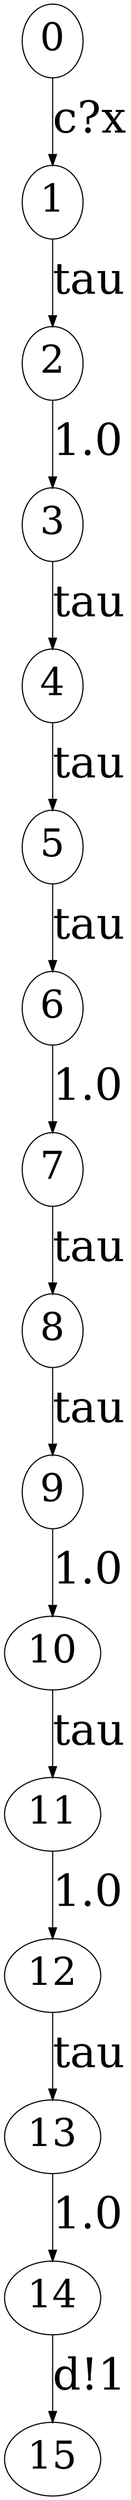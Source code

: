 // The qLTS Sdc
digraph {
	node [fontsize=35]
	edge [fontsize=40]
	0 -> 1 [label="c?x"]
	1 -> 2 [label=tau]
	2 -> 3 [label=1.0]
	3 -> 4 [label=tau]
	4 -> 5 [label=tau]
	5 -> 6 [label=tau]
	6 -> 7 [label=1.0]
	7 -> 8 [label=tau]
	8 -> 9 [label=tau]
	9 -> 10 [label=1.0]
	10 -> 11 [label=tau]
	11 -> 12 [label=1.0]
	12 -> 13 [label=tau]
	13 -> 14 [label=1.0]
	14 -> 15 [label="d!1"]
}
